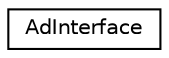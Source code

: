 digraph "Graphical Class Hierarchy"
{
 // LATEX_PDF_SIZE
  edge [fontname="Helvetica",fontsize="10",labelfontname="Helvetica",labelfontsize="10"];
  node [fontname="Helvetica",fontsize="10",shape=record];
  rankdir="LR";
  Node0 [label="AdInterface",height=0.2,width=0.4,color="black", fillcolor="white", style="filled",URL="$class_ad_interface.html",tooltip=" "];
}
